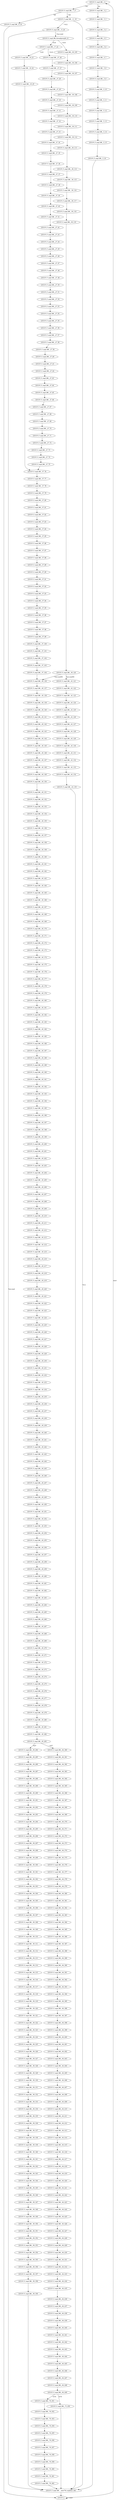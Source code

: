 digraph {
Node0x36025d0[label="LEGUP_F_expf_BB__0_1"];
Node0x3602430[label="LEGUP_0"];
Node0x3602430 -> Node0x36025d0[label="start"];
Node0x3602430 -> Node0x3602430[label="~start"];
Node0x3602720[label="LEGUP_F_expf_BB__5_2"];
Node0x36025d0 -> Node0x3602720[label="%4"];
Node0x3602870[label="LEGUP_F_expf_BB__7_17"];
Node0x36025d0 -> Node0x3602870[label="~%4"];
Node0x35c0f90[label="LEGUP_F_expf_BB__5_3"];
Node0x3602720 -> Node0x35c0f90;
Node0x35c1060[label="LEGUP_F_expf_BB__5_4"];
Node0x35c0f90 -> Node0x35c1060;
Node0x35c1130[label="LEGUP_F_expf_BB__5_5"];
Node0x35c1060 -> Node0x35c1130;
Node0x35c1200[label="LEGUP_F_expf_BB__5_6"];
Node0x35c1130 -> Node0x35c1200;
Node0x35c12d0[label="LEGUP_F_expf_BB__5_7"];
Node0x35c1200 -> Node0x35c12d0;
Node0x35c13d0[label="LEGUP_F_expf_BB__5_8"];
Node0x35c12d0 -> Node0x35c13d0;
Node0x35c14d0[label="LEGUP_F_expf_BB__5_9"];
Node0x35c13d0 -> Node0x35c14d0;
Node0x35c15d0[label="LEGUP_F_expf_BB__5_10"];
Node0x35c14d0 -> Node0x35c15d0;
Node0x35c16d0[label="LEGUP_F_expf_BB__5_11"];
Node0x35c15d0 -> Node0x35c16d0;
Node0x35c17d0[label="LEGUP_F_expf_BB__5_12"];
Node0x35c16d0 -> Node0x35c17d0;
Node0x35c18d0[label="LEGUP_F_expf_BB__5_13"];
Node0x35c17d0 -> Node0x35c18d0;
Node0x35c19d0[label="LEGUP_F_expf_BB__5_14"];
Node0x35c18d0 -> Node0x35c19d0;
Node0x35c1ad0[label="LEGUP_F_expf_BB__5_15"];
Node0x35c19d0 -> Node0x35c1ad0;
Node0x35c1bd0[label="LEGUP_F_expf_BB__5_16"];
Node0x35c1ad0 -> Node0x35c1bd0;
Node0x3604070[label="LEGUP_F_expf_BB___ieee754_expfexit_463"];
Node0x35c1bd0 -> Node0x3604070;
Node0x36029f0[label="LEGUP_F_expf_BB__9_18"];
Node0x3602870 -> Node0x36029f0[label="%8"];
Node0x3602b70[label="LEGUP_F_expf_BB__11_19"];
Node0x3602870 -> Node0x3602b70[label="~%8"];
Node0x36029f0 -> Node0x3602430;
Node0x3602b70 -> Node0x3604070[label="%12"];
Node0x3602cf0[label="LEGUP_F_expf_BB__13_20"];
Node0x3602b70 -> Node0x3602cf0[label="~%12"];
Node0x3602cf0 -> Node0x3604070[label="%or.cond"];
Node0x3602e70[label="LEGUP_F_expf_BB_threadpresplit_21"];
Node0x3602cf0 -> Node0x3602e70[label="~%or.cond"];
Node0x3602ff0[label="LEGUP_F_expf_BB__17_22"];
Node0x3602e70 -> Node0x3602ff0[label="%16"];
Node0x36035f0[label="LEGUP_F_expf_BB__39_105"];
Node0x3602e70 -> Node0x36035f0[label="~%16"];
Node0x3603170[label="LEGUP_F_expf_BB__19_23"];
Node0x3602ff0 -> Node0x3603170[label="%18"];
Node0x36032f0[label="LEGUP_F_expf_BB__27_26"];
Node0x3602ff0 -> Node0x36032f0[label="~%18"];
Node0x35c2170[label="LEGUP_F_expf_BB__19_24"];
Node0x3603170 -> Node0x35c2170;
Node0x35c2240[label="LEGUP_F_expf_BB__19_25"];
Node0x35c2170 -> Node0x35c2240;
Node0x3603470[label="LEGUP_F_expf_BB__37_76"];
Node0x35c2240 -> Node0x3603470;
Node0x35c2310[label="LEGUP_F_expf_BB__27_27"];
Node0x36032f0 -> Node0x35c2310;
Node0x35c23e0[label="LEGUP_F_expf_BB__27_28"];
Node0x35c2310 -> Node0x35c23e0;
Node0x35c24b0[label="LEGUP_F_expf_BB__27_29"];
Node0x35c23e0 -> Node0x35c24b0;
Node0x35c2580[label="LEGUP_F_expf_BB__27_30"];
Node0x35c24b0 -> Node0x35c2580;
Node0x35c2650[label="LEGUP_F_expf_BB__27_31"];
Node0x35c2580 -> Node0x35c2650;
Node0x35c2750[label="LEGUP_F_expf_BB__27_32"];
Node0x35c2650 -> Node0x35c2750;
Node0x35c2850[label="LEGUP_F_expf_BB__27_33"];
Node0x35c2750 -> Node0x35c2850;
Node0x35c2950[label="LEGUP_F_expf_BB__27_34"];
Node0x35c2850 -> Node0x35c2950;
Node0x35c2a50[label="LEGUP_F_expf_BB__27_35"];
Node0x35c2950 -> Node0x35c2a50;
Node0x35c2b50[label="LEGUP_F_expf_BB__27_36"];
Node0x35c2a50 -> Node0x35c2b50;
Node0x35c2c50[label="LEGUP_F_expf_BB__27_37"];
Node0x35c2b50 -> Node0x35c2c50;
Node0x35c2d50[label="LEGUP_F_expf_BB__27_38"];
Node0x35c2c50 -> Node0x35c2d50;
Node0x35c2e50[label="LEGUP_F_expf_BB__27_39"];
Node0x35c2d50 -> Node0x35c2e50;
Node0x35c2f50[label="LEGUP_F_expf_BB__27_40"];
Node0x35c2e50 -> Node0x35c2f50;
Node0x35c3050[label="LEGUP_F_expf_BB__27_41"];
Node0x35c2f50 -> Node0x35c3050;
Node0x35c3150[label="LEGUP_F_expf_BB__27_42"];
Node0x35c3050 -> Node0x35c3150;
Node0x35c3250[label="LEGUP_F_expf_BB__27_43"];
Node0x35c3150 -> Node0x35c3250;
Node0x35c3350[label="LEGUP_F_expf_BB__27_44"];
Node0x35c3250 -> Node0x35c3350;
Node0x35c3450[label="LEGUP_F_expf_BB__27_45"];
Node0x35c3350 -> Node0x35c3450;
Node0x35c3550[label="LEGUP_F_expf_BB__27_46"];
Node0x35c3450 -> Node0x35c3550;
Node0x35c3650[label="LEGUP_F_expf_BB__27_47"];
Node0x35c3550 -> Node0x35c3650;
Node0x35c3750[label="LEGUP_F_expf_BB__27_48"];
Node0x35c3650 -> Node0x35c3750;
Node0x35c3850[label="LEGUP_F_expf_BB__27_49"];
Node0x35c3750 -> Node0x35c3850;
Node0x35e9410[label="LEGUP_F_expf_BB__27_50"];
Node0x35c3850 -> Node0x35e9410;
Node0x35e9510[label="LEGUP_F_expf_BB__27_51"];
Node0x35e9410 -> Node0x35e9510;
Node0x35e9610[label="LEGUP_F_expf_BB__27_52"];
Node0x35e9510 -> Node0x35e9610;
Node0x35e9710[label="LEGUP_F_expf_BB__27_53"];
Node0x35e9610 -> Node0x35e9710;
Node0x35e9810[label="LEGUP_F_expf_BB__27_54"];
Node0x35e9710 -> Node0x35e9810;
Node0x35e9910[label="LEGUP_F_expf_BB__27_55"];
Node0x35e9810 -> Node0x35e9910;
Node0x35e9a10[label="LEGUP_F_expf_BB__27_56"];
Node0x35e9910 -> Node0x35e9a10;
Node0x35e9b10[label="LEGUP_F_expf_BB__27_57"];
Node0x35e9a10 -> Node0x35e9b10;
Node0x35e9c10[label="LEGUP_F_expf_BB__27_58"];
Node0x35e9b10 -> Node0x35e9c10;
Node0x35e9d10[label="LEGUP_F_expf_BB__27_59"];
Node0x35e9c10 -> Node0x35e9d10;
Node0x35e9e50[label="LEGUP_F_expf_BB__27_60"];
Node0x35e9d10 -> Node0x35e9e50;
Node0x35e9f90[label="LEGUP_F_expf_BB__27_61"];
Node0x35e9e50 -> Node0x35e9f90;
Node0x35ea0d0[label="LEGUP_F_expf_BB__27_62"];
Node0x35e9f90 -> Node0x35ea0d0;
Node0x35ea210[label="LEGUP_F_expf_BB__27_63"];
Node0x35ea0d0 -> Node0x35ea210;
Node0x35ea350[label="LEGUP_F_expf_BB__27_64"];
Node0x35ea210 -> Node0x35ea350;
Node0x35ea490[label="LEGUP_F_expf_BB__27_65"];
Node0x35ea350 -> Node0x35ea490;
Node0x35ea5d0[label="LEGUP_F_expf_BB__27_66"];
Node0x35ea490 -> Node0x35ea5d0;
Node0x35ea710[label="LEGUP_F_expf_BB__27_67"];
Node0x35ea5d0 -> Node0x35ea710;
Node0x35ea850[label="LEGUP_F_expf_BB__27_68"];
Node0x35ea710 -> Node0x35ea850;
Node0x35ea990[label="LEGUP_F_expf_BB__27_69"];
Node0x35ea850 -> Node0x35ea990;
Node0x35eaad0[label="LEGUP_F_expf_BB__27_70"];
Node0x35ea990 -> Node0x35eaad0;
Node0x35eac10[label="LEGUP_F_expf_BB__27_71"];
Node0x35eaad0 -> Node0x35eac10;
Node0x35ead50[label="LEGUP_F_expf_BB__27_72"];
Node0x35eac10 -> Node0x35ead50;
Node0x35eae90[label="LEGUP_F_expf_BB__27_73"];
Node0x35ead50 -> Node0x35eae90;
Node0x35eafd0[label="LEGUP_F_expf_BB__27_74"];
Node0x35eae90 -> Node0x35eafd0;
Node0x35eb110[label="LEGUP_F_expf_BB__27_75"];
Node0x35eafd0 -> Node0x35eb110;
Node0x35eb110 -> Node0x3603470;
Node0x35eb8d0[label="LEGUP_F_expf_BB__37_77"];
Node0x3603470 -> Node0x35eb8d0;
Node0x35eb9a0[label="LEGUP_F_expf_BB__37_78"];
Node0x35eb8d0 -> Node0x35eb9a0;
Node0x35eba70[label="LEGUP_F_expf_BB__37_79"];
Node0x35eb9a0 -> Node0x35eba70;
Node0x35ebb40[label="LEGUP_F_expf_BB__37_80"];
Node0x35eba70 -> Node0x35ebb40;
Node0x35ebc10[label="LEGUP_F_expf_BB__37_81"];
Node0x35ebb40 -> Node0x35ebc10;
Node0x35ebd10[label="LEGUP_F_expf_BB__37_82"];
Node0x35ebc10 -> Node0x35ebd10;
Node0x35ebe10[label="LEGUP_F_expf_BB__37_83"];
Node0x35ebd10 -> Node0x35ebe10;
Node0x35ebf10[label="LEGUP_F_expf_BB__37_84"];
Node0x35ebe10 -> Node0x35ebf10;
Node0x35ec010[label="LEGUP_F_expf_BB__37_85"];
Node0x35ebf10 -> Node0x35ec010;
Node0x35ec110[label="LEGUP_F_expf_BB__37_86"];
Node0x35ec010 -> Node0x35ec110;
Node0x35ec210[label="LEGUP_F_expf_BB__37_87"];
Node0x35ec110 -> Node0x35ec210;
Node0x35ec310[label="LEGUP_F_expf_BB__37_88"];
Node0x35ec210 -> Node0x35ec310;
Node0x35ec410[label="LEGUP_F_expf_BB__37_89"];
Node0x35ec310 -> Node0x35ec410;
Node0x35ec510[label="LEGUP_F_expf_BB__37_90"];
Node0x35ec410 -> Node0x35ec510;
Node0x35ec610[label="LEGUP_F_expf_BB__37_91"];
Node0x35ec510 -> Node0x35ec610;
Node0x35ec710[label="LEGUP_F_expf_BB__37_92"];
Node0x35ec610 -> Node0x35ec710;
Node0x35ec810[label="LEGUP_F_expf_BB__37_93"];
Node0x35ec710 -> Node0x35ec810;
Node0x35ec910[label="LEGUP_F_expf_BB__37_94"];
Node0x35ec810 -> Node0x35ec910;
Node0x35eca10[label="LEGUP_F_expf_BB__37_95"];
Node0x35ec910 -> Node0x35eca10;
Node0x35ecb10[label="LEGUP_F_expf_BB__37_96"];
Node0x35eca10 -> Node0x35ecb10;
Node0x35ecc10[label="LEGUP_F_expf_BB__37_97"];
Node0x35ecb10 -> Node0x35ecc10;
Node0x35ecd10[label="LEGUP_F_expf_BB__37_98"];
Node0x35ecc10 -> Node0x35ecd10;
Node0x35ece10[label="LEGUP_F_expf_BB__37_99"];
Node0x35ecd10 -> Node0x35ece10;
Node0x35ecf10[label="LEGUP_F_expf_BB__37_100"];
Node0x35ece10 -> Node0x35ecf10;
Node0x35ed010[label="LEGUP_F_expf_BB__37_101"];
Node0x35ecf10 -> Node0x35ed010;
Node0x35ed110[label="LEGUP_F_expf_BB__37_102"];
Node0x35ed010 -> Node0x35ed110;
Node0x35ed210[label="LEGUP_F_expf_BB__37_103"];
Node0x35ed110 -> Node0x35ed210;
Node0x35ed310[label="LEGUP_F_expf_BB__37_104"];
Node0x35ed210 -> Node0x35ed310;
Node0x36038f0[label="LEGUP_F_expf_BB__45_136"];
Node0x35ed310 -> Node0x36038f0;
Node0x35ed560[label="LEGUP_F_expf_BB__39_106"];
Node0x36035f0 -> Node0x35ed560;
Node0x35ed630[label="LEGUP_F_expf_BB__39_107"];
Node0x35ed560 -> Node0x35ed630;
Node0x35ed700[label="LEGUP_F_expf_BB__39_108"];
Node0x35ed630 -> Node0x35ed700;
Node0x35ed7d0[label="LEGUP_F_expf_BB__39_109"];
Node0x35ed700 -> Node0x35ed7d0;
Node0x35ed8d0[label="LEGUP_F_expf_BB__39_110"];
Node0x35ed7d0 -> Node0x35ed8d0;
Node0x35ed9d0[label="LEGUP_F_expf_BB__39_111"];
Node0x35ed8d0 -> Node0x35ed9d0;
Node0x35edad0[label="LEGUP_F_expf_BB__39_112"];
Node0x35ed9d0 -> Node0x35edad0;
Node0x35edbd0[label="LEGUP_F_expf_BB__39_113"];
Node0x35edad0 -> Node0x35edbd0;
Node0x35edcd0[label="LEGUP_F_expf_BB__39_114"];
Node0x35edbd0 -> Node0x35edcd0;
Node0x35eddd0[label="LEGUP_F_expf_BB__39_115"];
Node0x35edcd0 -> Node0x35eddd0;
Node0x35eded0[label="LEGUP_F_expf_BB__39_116"];
Node0x35eddd0 -> Node0x35eded0;
Node0x35edfd0[label="LEGUP_F_expf_BB__39_117"];
Node0x35eded0 -> Node0x35edfd0;
Node0x35ee0d0[label="LEGUP_F_expf_BB__39_118"];
Node0x35edfd0 -> Node0x35ee0d0;
Node0x35fa530[label="LEGUP_F_expf_BB__39_119"];
Node0x35ee0d0 -> Node0x35fa530;
Node0x35fa630[label="LEGUP_F_expf_BB__39_120"];
Node0x35fa530 -> Node0x35fa630;
Node0x3603770[label="LEGUP_F_expf_BB__43_121"];
Node0x35fa630 -> Node0x3603770[label="%or.cond50"];
Node0x35fa630 -> Node0x36038f0[label="~%or.cond50"];
Node0x35fa740[label="LEGUP_F_expf_BB__43_122"];
Node0x3603770 -> Node0x35fa740;
Node0x35c1dc0[label="LEGUP_F_expf_BB__43_123"];
Node0x35fa740 -> Node0x35c1dc0;
Node0x3604b90[label="LEGUP_F_expf_BB__43_124"];
Node0x35c1dc0 -> Node0x3604b90;
Node0x3604c90[label="LEGUP_F_expf_BB__43_125"];
Node0x3604b90 -> Node0x3604c90;
Node0x35eb490[label="LEGUP_F_expf_BB__43_126"];
Node0x3604c90 -> Node0x35eb490;
Node0x35eb590[label="LEGUP_F_expf_BB__43_127"];
Node0x35eb490 -> Node0x35eb590;
Node0x35eb690[label="LEGUP_F_expf_BB__43_128"];
Node0x35eb590 -> Node0x35eb690;
Node0x35eb790[label="LEGUP_F_expf_BB__43_129"];
Node0x35eb690 -> Node0x35eb790;
Node0x3604200[label="LEGUP_F_expf_BB__43_130"];
Node0x35eb790 -> Node0x3604200;
Node0x3604300[label="LEGUP_F_expf_BB__43_131"];
Node0x3604200 -> Node0x3604300;
Node0x3604400[label="LEGUP_F_expf_BB__43_132"];
Node0x3604300 -> Node0x3604400;
Node0x3604500[label="LEGUP_F_expf_BB__43_133"];
Node0x3604400 -> Node0x3604500;
Node0x3604600[label="LEGUP_F_expf_BB__43_134"];
Node0x3604500 -> Node0x3604600;
Node0x3604700[label="LEGUP_F_expf_BB__43_135"];
Node0x3604600 -> Node0x3604700;
Node0x3604700 -> Node0x3604070;
Node0x3604900[label="LEGUP_F_expf_BB__45_137"];
Node0x36038f0 -> Node0x3604900;
Node0x35fb850[label="LEGUP_F_expf_BB__45_138"];
Node0x3604900 -> Node0x35fb850;
Node0x35fb920[label="LEGUP_F_expf_BB__45_139"];
Node0x35fb850 -> Node0x35fb920;
Node0x35fb9f0[label="LEGUP_F_expf_BB__45_140"];
Node0x35fb920 -> Node0x35fb9f0;
Node0x35fbac0[label="LEGUP_F_expf_BB__45_141"];
Node0x35fb9f0 -> Node0x35fbac0;
Node0x35fbbc0[label="LEGUP_F_expf_BB__45_142"];
Node0x35fbac0 -> Node0x35fbbc0;
Node0x35fbcc0[label="LEGUP_F_expf_BB__45_143"];
Node0x35fbbc0 -> Node0x35fbcc0;
Node0x35fbdc0[label="LEGUP_F_expf_BB__45_144"];
Node0x35fbcc0 -> Node0x35fbdc0;
Node0x35fbec0[label="LEGUP_F_expf_BB__45_145"];
Node0x35fbdc0 -> Node0x35fbec0;
Node0x35fbfc0[label="LEGUP_F_expf_BB__45_146"];
Node0x35fbec0 -> Node0x35fbfc0;
Node0x35fc0c0[label="LEGUP_F_expf_BB__45_147"];
Node0x35fbfc0 -> Node0x35fc0c0;
Node0x35fc1c0[label="LEGUP_F_expf_BB__45_148"];
Node0x35fc0c0 -> Node0x35fc1c0;
Node0x35fc2c0[label="LEGUP_F_expf_BB__45_149"];
Node0x35fc1c0 -> Node0x35fc2c0;
Node0x35fc3c0[label="LEGUP_F_expf_BB__45_150"];
Node0x35fc2c0 -> Node0x35fc3c0;
Node0x35fc4c0[label="LEGUP_F_expf_BB__45_151"];
Node0x35fc3c0 -> Node0x35fc4c0;
Node0x35fc5c0[label="LEGUP_F_expf_BB__45_152"];
Node0x35fc4c0 -> Node0x35fc5c0;
Node0x35fc6c0[label="LEGUP_F_expf_BB__45_153"];
Node0x35fc5c0 -> Node0x35fc6c0;
Node0x35fc7c0[label="LEGUP_F_expf_BB__45_154"];
Node0x35fc6c0 -> Node0x35fc7c0;
Node0x35fc8c0[label="LEGUP_F_expf_BB__45_155"];
Node0x35fc7c0 -> Node0x35fc8c0;
Node0x35fc9c0[label="LEGUP_F_expf_BB__45_156"];
Node0x35fc8c0 -> Node0x35fc9c0;
Node0x35fcac0[label="LEGUP_F_expf_BB__45_157"];
Node0x35fc9c0 -> Node0x35fcac0;
Node0x35fcbc0[label="LEGUP_F_expf_BB__45_158"];
Node0x35fcac0 -> Node0x35fcbc0;
Node0x35fccc0[label="LEGUP_F_expf_BB__45_159"];
Node0x35fcbc0 -> Node0x35fccc0;
Node0x35fcdc0[label="LEGUP_F_expf_BB__45_160"];
Node0x35fccc0 -> Node0x35fcdc0;
Node0x35fcec0[label="LEGUP_F_expf_BB__45_161"];
Node0x35fcdc0 -> Node0x35fcec0;
Node0x35fcfc0[label="LEGUP_F_expf_BB__45_162"];
Node0x35fcec0 -> Node0x35fcfc0;
Node0x35fd0c0[label="LEGUP_F_expf_BB__45_163"];
Node0x35fcfc0 -> Node0x35fd0c0;
Node0x35fd1c0[label="LEGUP_F_expf_BB__45_164"];
Node0x35fd0c0 -> Node0x35fd1c0;
Node0x35fd2c0[label="LEGUP_F_expf_BB__45_165"];
Node0x35fd1c0 -> Node0x35fd2c0;
Node0x35fd3c0[label="LEGUP_F_expf_BB__45_166"];
Node0x35fd2c0 -> Node0x35fd3c0;
Node0x35fd4c0[label="LEGUP_F_expf_BB__45_167"];
Node0x35fd3c0 -> Node0x35fd4c0;
Node0x35fd5c0[label="LEGUP_F_expf_BB__45_168"];
Node0x35fd4c0 -> Node0x35fd5c0;
Node0x35fd6c0[label="LEGUP_F_expf_BB__45_169"];
Node0x35fd5c0 -> Node0x35fd6c0;
Node0x35fd7c0[label="LEGUP_F_expf_BB__45_170"];
Node0x35fd6c0 -> Node0x35fd7c0;
Node0x35fd8c0[label="LEGUP_F_expf_BB__45_171"];
Node0x35fd7c0 -> Node0x35fd8c0;
Node0x35fda00[label="LEGUP_F_expf_BB__45_172"];
Node0x35fd8c0 -> Node0x35fda00;
Node0x35fdb40[label="LEGUP_F_expf_BB__45_173"];
Node0x35fda00 -> Node0x35fdb40;
Node0x35fdc80[label="LEGUP_F_expf_BB__45_174"];
Node0x35fdb40 -> Node0x35fdc80;
Node0x35fddc0[label="LEGUP_F_expf_BB__45_175"];
Node0x35fdc80 -> Node0x35fddc0;
Node0x35fdf00[label="LEGUP_F_expf_BB__45_176"];
Node0x35fddc0 -> Node0x35fdf00;
Node0x35fe040[label="LEGUP_F_expf_BB__45_177"];
Node0x35fdf00 -> Node0x35fe040;
Node0x35fe180[label="LEGUP_F_expf_BB__45_178"];
Node0x35fe040 -> Node0x35fe180;
Node0x35fe2c0[label="LEGUP_F_expf_BB__45_179"];
Node0x35fe180 -> Node0x35fe2c0;
Node0x35fe400[label="LEGUP_F_expf_BB__45_180"];
Node0x35fe2c0 -> Node0x35fe400;
Node0x35fe540[label="LEGUP_F_expf_BB__45_181"];
Node0x35fe400 -> Node0x35fe540;
Node0x35fe680[label="LEGUP_F_expf_BB__45_182"];
Node0x35fe540 -> Node0x35fe680;
Node0x35fe7c0[label="LEGUP_F_expf_BB__45_183"];
Node0x35fe680 -> Node0x35fe7c0;
Node0x35fe900[label="LEGUP_F_expf_BB__45_184"];
Node0x35fe7c0 -> Node0x35fe900;
Node0x35fea40[label="LEGUP_F_expf_BB__45_185"];
Node0x35fe900 -> Node0x35fea40;
Node0x35feb80[label="LEGUP_F_expf_BB__45_186"];
Node0x35fea40 -> Node0x35feb80;
Node0x35fecc0[label="LEGUP_F_expf_BB__45_187"];
Node0x35feb80 -> Node0x35fecc0;
Node0x35fee00[label="LEGUP_F_expf_BB__45_188"];
Node0x35fecc0 -> Node0x35fee00;
Node0x35fef40[label="LEGUP_F_expf_BB__45_189"];
Node0x35fee00 -> Node0x35fef40;
Node0x35ff080[label="LEGUP_F_expf_BB__45_190"];
Node0x35fef40 -> Node0x35ff080;
Node0x35ff1c0[label="LEGUP_F_expf_BB__45_191"];
Node0x35ff080 -> Node0x35ff1c0;
Node0x35ff300[label="LEGUP_F_expf_BB__45_192"];
Node0x35ff1c0 -> Node0x35ff300;
Node0x35ff440[label="LEGUP_F_expf_BB__45_193"];
Node0x35ff300 -> Node0x35ff440;
Node0x35ff580[label="LEGUP_F_expf_BB__45_194"];
Node0x35ff440 -> Node0x35ff580;
Node0x35ff6c0[label="LEGUP_F_expf_BB__45_195"];
Node0x35ff580 -> Node0x35ff6c0;
Node0x35ff800[label="LEGUP_F_expf_BB__45_196"];
Node0x35ff6c0 -> Node0x35ff800;
Node0x35ff940[label="LEGUP_F_expf_BB__45_197"];
Node0x35ff800 -> Node0x35ff940;
Node0x35ffa80[label="LEGUP_F_expf_BB__45_198"];
Node0x35ff940 -> Node0x35ffa80;
Node0x35ffbc0[label="LEGUP_F_expf_BB__45_199"];
Node0x35ffa80 -> Node0x35ffbc0;
Node0x35ffd00[label="LEGUP_F_expf_BB__45_200"];
Node0x35ffbc0 -> Node0x35ffd00;
Node0x35ffe40[label="LEGUP_F_expf_BB__45_201"];
Node0x35ffd00 -> Node0x35ffe40;
Node0x35fff80[label="LEGUP_F_expf_BB__45_202"];
Node0x35ffe40 -> Node0x35fff80;
Node0x36000c0[label="LEGUP_F_expf_BB__45_203"];
Node0x35fff80 -> Node0x36000c0;
Node0x3600200[label="LEGUP_F_expf_BB__45_204"];
Node0x36000c0 -> Node0x3600200;
Node0x3600340[label="LEGUP_F_expf_BB__45_205"];
Node0x3600200 -> Node0x3600340;
Node0x3600480[label="LEGUP_F_expf_BB__45_206"];
Node0x3600340 -> Node0x3600480;
Node0x36005c0[label="LEGUP_F_expf_BB__45_207"];
Node0x3600480 -> Node0x36005c0;
Node0x3600700[label="LEGUP_F_expf_BB__45_208"];
Node0x36005c0 -> Node0x3600700;
Node0x3600840[label="LEGUP_F_expf_BB__45_209"];
Node0x3600700 -> Node0x3600840;
Node0x3600980[label="LEGUP_F_expf_BB__45_210"];
Node0x3600840 -> Node0x3600980;
Node0x3600ac0[label="LEGUP_F_expf_BB__45_211"];
Node0x3600980 -> Node0x3600ac0;
Node0x3600c00[label="LEGUP_F_expf_BB__45_212"];
Node0x3600ac0 -> Node0x3600c00;
Node0x3600d40[label="LEGUP_F_expf_BB__45_213"];
Node0x3600c00 -> Node0x3600d40;
Node0x3600e80[label="LEGUP_F_expf_BB__45_214"];
Node0x3600d40 -> Node0x3600e80;
Node0x3600fc0[label="LEGUP_F_expf_BB__45_215"];
Node0x3600e80 -> Node0x3600fc0;
Node0x3601100[label="LEGUP_F_expf_BB__45_216"];
Node0x3600fc0 -> Node0x3601100;
Node0x3601240[label="LEGUP_F_expf_BB__45_217"];
Node0x3601100 -> Node0x3601240;
Node0x3601380[label="LEGUP_F_expf_BB__45_218"];
Node0x3601240 -> Node0x3601380;
Node0x36014c0[label="LEGUP_F_expf_BB__45_219"];
Node0x3601380 -> Node0x36014c0;
Node0x3601600[label="LEGUP_F_expf_BB__45_220"];
Node0x36014c0 -> Node0x3601600;
Node0x3601740[label="LEGUP_F_expf_BB__45_221"];
Node0x3601600 -> Node0x3601740;
Node0x3601880[label="LEGUP_F_expf_BB__45_222"];
Node0x3601740 -> Node0x3601880;
Node0x36019c0[label="LEGUP_F_expf_BB__45_223"];
Node0x3601880 -> Node0x36019c0;
Node0x3601b00[label="LEGUP_F_expf_BB__45_224"];
Node0x36019c0 -> Node0x3601b00;
Node0x3601c40[label="LEGUP_F_expf_BB__45_225"];
Node0x3601b00 -> Node0x3601c40;
Node0x3601d80[label="LEGUP_F_expf_BB__45_226"];
Node0x3601c40 -> Node0x3601d80;
Node0x3601ec0[label="LEGUP_F_expf_BB__45_227"];
Node0x3601d80 -> Node0x3601ec0;
Node0x3602000[label="LEGUP_F_expf_BB__45_228"];
Node0x3601ec0 -> Node0x3602000;
Node0x3602140[label="LEGUP_F_expf_BB__45_229"];
Node0x3602000 -> Node0x3602140;
Node0x3602280[label="LEGUP_F_expf_BB__45_230"];
Node0x3602140 -> Node0x3602280;
Node0x35ee9c0[label="LEGUP_F_expf_BB__45_231"];
Node0x3602280 -> Node0x35ee9c0;
Node0x35eeb00[label="LEGUP_F_expf_BB__45_232"];
Node0x35ee9c0 -> Node0x35eeb00;
Node0x35eec40[label="LEGUP_F_expf_BB__45_233"];
Node0x35eeb00 -> Node0x35eec40;
Node0x35eed80[label="LEGUP_F_expf_BB__45_234"];
Node0x35eec40 -> Node0x35eed80;
Node0x35eeec0[label="LEGUP_F_expf_BB__45_235"];
Node0x35eed80 -> Node0x35eeec0;
Node0x35ef000[label="LEGUP_F_expf_BB__45_236"];
Node0x35eeec0 -> Node0x35ef000;
Node0x35ef140[label="LEGUP_F_expf_BB__45_237"];
Node0x35ef000 -> Node0x35ef140;
Node0x35ef280[label="LEGUP_F_expf_BB__45_238"];
Node0x35ef140 -> Node0x35ef280;
Node0x35ef3c0[label="LEGUP_F_expf_BB__45_239"];
Node0x35ef280 -> Node0x35ef3c0;
Node0x35ef500[label="LEGUP_F_expf_BB__45_240"];
Node0x35ef3c0 -> Node0x35ef500;
Node0x35ef640[label="LEGUP_F_expf_BB__45_241"];
Node0x35ef500 -> Node0x35ef640;
Node0x35ef780[label="LEGUP_F_expf_BB__45_242"];
Node0x35ef640 -> Node0x35ef780;
Node0x35ef8c0[label="LEGUP_F_expf_BB__45_243"];
Node0x35ef780 -> Node0x35ef8c0;
Node0x35efa00[label="LEGUP_F_expf_BB__45_244"];
Node0x35ef8c0 -> Node0x35efa00;
Node0x35efb40[label="LEGUP_F_expf_BB__45_245"];
Node0x35efa00 -> Node0x35efb40;
Node0x35efc80[label="LEGUP_F_expf_BB__45_246"];
Node0x35efb40 -> Node0x35efc80;
Node0x35efdc0[label="LEGUP_F_expf_BB__45_247"];
Node0x35efc80 -> Node0x35efdc0;
Node0x35eff00[label="LEGUP_F_expf_BB__45_248"];
Node0x35efdc0 -> Node0x35eff00;
Node0x35f0040[label="LEGUP_F_expf_BB__45_249"];
Node0x35eff00 -> Node0x35f0040;
Node0x35f0180[label="LEGUP_F_expf_BB__45_250"];
Node0x35f0040 -> Node0x35f0180;
Node0x35f02c0[label="LEGUP_F_expf_BB__45_251"];
Node0x35f0180 -> Node0x35f02c0;
Node0x35f0400[label="LEGUP_F_expf_BB__45_252"];
Node0x35f02c0 -> Node0x35f0400;
Node0x35f0540[label="LEGUP_F_expf_BB__45_253"];
Node0x35f0400 -> Node0x35f0540;
Node0x35f0680[label="LEGUP_F_expf_BB__45_254"];
Node0x35f0540 -> Node0x35f0680;
Node0x35f07c0[label="LEGUP_F_expf_BB__45_255"];
Node0x35f0680 -> Node0x35f07c0;
Node0x35f0900[label="LEGUP_F_expf_BB__45_256"];
Node0x35f07c0 -> Node0x35f0900;
Node0x35f0a40[label="LEGUP_F_expf_BB__45_257"];
Node0x35f0900 -> Node0x35f0a40;
Node0x35f0b80[label="LEGUP_F_expf_BB__45_258"];
Node0x35f0a40 -> Node0x35f0b80;
Node0x35f0cc0[label="LEGUP_F_expf_BB__45_259"];
Node0x35f0b80 -> Node0x35f0cc0;
Node0x35f0e00[label="LEGUP_F_expf_BB__45_260"];
Node0x35f0cc0 -> Node0x35f0e00;
Node0x35f0f40[label="LEGUP_F_expf_BB__45_261"];
Node0x35f0e00 -> Node0x35f0f40;
Node0x35f1080[label="LEGUP_F_expf_BB__45_262"];
Node0x35f0f40 -> Node0x35f1080;
Node0x35f11c0[label="LEGUP_F_expf_BB__45_263"];
Node0x35f1080 -> Node0x35f11c0;
Node0x35f1300[label="LEGUP_F_expf_BB__45_264"];
Node0x35f11c0 -> Node0x35f1300;
Node0x35f1440[label="LEGUP_F_expf_BB__45_265"];
Node0x35f1300 -> Node0x35f1440;
Node0x35f1580[label="LEGUP_F_expf_BB__45_266"];
Node0x35f1440 -> Node0x35f1580;
Node0x35f16c0[label="LEGUP_F_expf_BB__45_267"];
Node0x35f1580 -> Node0x35f16c0;
Node0x35f1800[label="LEGUP_F_expf_BB__45_268"];
Node0x35f16c0 -> Node0x35f1800;
Node0x35f1940[label="LEGUP_F_expf_BB__45_269"];
Node0x35f1800 -> Node0x35f1940;
Node0x35f1a80[label="LEGUP_F_expf_BB__45_270"];
Node0x35f1940 -> Node0x35f1a80;
Node0x35f1bc0[label="LEGUP_F_expf_BB__45_271"];
Node0x35f1a80 -> Node0x35f1bc0;
Node0x35f1d00[label="LEGUP_F_expf_BB__45_272"];
Node0x35f1bc0 -> Node0x35f1d00;
Node0x35f1e40[label="LEGUP_F_expf_BB__45_273"];
Node0x35f1d00 -> Node0x35f1e40;
Node0x35f1f80[label="LEGUP_F_expf_BB__45_274"];
Node0x35f1e40 -> Node0x35f1f80;
Node0x35f20c0[label="LEGUP_F_expf_BB__45_275"];
Node0x35f1f80 -> Node0x35f20c0;
Node0x35f2200[label="LEGUP_F_expf_BB__45_276"];
Node0x35f20c0 -> Node0x35f2200;
Node0x35f2340[label="LEGUP_F_expf_BB__45_277"];
Node0x35f2200 -> Node0x35f2340;
Node0x35f2480[label="LEGUP_F_expf_BB__45_278"];
Node0x35f2340 -> Node0x35f2480;
Node0x35f25c0[label="LEGUP_F_expf_BB__45_279"];
Node0x35f2480 -> Node0x35f25c0;
Node0x35f2700[label="LEGUP_F_expf_BB__45_280"];
Node0x35f25c0 -> Node0x35f2700;
Node0x35f2840[label="LEGUP_F_expf_BB__45_281"];
Node0x35f2700 -> Node0x35f2840;
Node0x35f2980[label="LEGUP_F_expf_BB__45_282"];
Node0x35f2840 -> Node0x35f2980;
Node0x35f2ac0[label="LEGUP_F_expf_BB__45_283"];
Node0x35f2980 -> Node0x35f2ac0;
Node0x3603a70[label="LEGUP_F_expf_BB__59_284"];
Node0x35f2ac0 -> Node0x3603a70[label="%57"];
Node0x3603bf0[label="LEGUP_F_expf_BB__64_360"];
Node0x35f2ac0 -> Node0x3603bf0[label="~%57"];
Node0x35f33f0[label="LEGUP_F_expf_BB__59_285"];
Node0x3603a70 -> Node0x35f33f0;
Node0x35f34c0[label="LEGUP_F_expf_BB__59_286"];
Node0x35f33f0 -> Node0x35f34c0;
Node0x35f3590[label="LEGUP_F_expf_BB__59_287"];
Node0x35f34c0 -> Node0x35f3590;
Node0x35f3660[label="LEGUP_F_expf_BB__59_288"];
Node0x35f3590 -> Node0x35f3660;
Node0x35f3730[label="LEGUP_F_expf_BB__59_289"];
Node0x35f3660 -> Node0x35f3730;
Node0x35f3800[label="LEGUP_F_expf_BB__59_290"];
Node0x35f3730 -> Node0x35f3800;
Node0x35f3900[label="LEGUP_F_expf_BB__59_291"];
Node0x35f3800 -> Node0x35f3900;
Node0x35f3a00[label="LEGUP_F_expf_BB__59_292"];
Node0x35f3900 -> Node0x35f3a00;
Node0x35f3b00[label="LEGUP_F_expf_BB__59_293"];
Node0x35f3a00 -> Node0x35f3b00;
Node0x35f3c00[label="LEGUP_F_expf_BB__59_294"];
Node0x35f3b00 -> Node0x35f3c00;
Node0x35f3d00[label="LEGUP_F_expf_BB__59_295"];
Node0x35f3c00 -> Node0x35f3d00;
Node0x35f3e00[label="LEGUP_F_expf_BB__59_296"];
Node0x35f3d00 -> Node0x35f3e00;
Node0x35f3f00[label="LEGUP_F_expf_BB__59_297"];
Node0x35f3e00 -> Node0x35f3f00;
Node0x35f4000[label="LEGUP_F_expf_BB__59_298"];
Node0x35f3f00 -> Node0x35f4000;
Node0x35f4100[label="LEGUP_F_expf_BB__59_299"];
Node0x35f4000 -> Node0x35f4100;
Node0x35f4200[label="LEGUP_F_expf_BB__59_300"];
Node0x35f4100 -> Node0x35f4200;
Node0x35f4300[label="LEGUP_F_expf_BB__59_301"];
Node0x35f4200 -> Node0x35f4300;
Node0x35f4400[label="LEGUP_F_expf_BB__59_302"];
Node0x35f4300 -> Node0x35f4400;
Node0x35f4500[label="LEGUP_F_expf_BB__59_303"];
Node0x35f4400 -> Node0x35f4500;
Node0x35f4600[label="LEGUP_F_expf_BB__59_304"];
Node0x35f4500 -> Node0x35f4600;
Node0x35f4700[label="LEGUP_F_expf_BB__59_305"];
Node0x35f4600 -> Node0x35f4700;
Node0x35f4800[label="LEGUP_F_expf_BB__59_306"];
Node0x35f4700 -> Node0x35f4800;
Node0x35f4900[label="LEGUP_F_expf_BB__59_307"];
Node0x35f4800 -> Node0x35f4900;
Node0x35f4a00[label="LEGUP_F_expf_BB__59_308"];
Node0x35f4900 -> Node0x35f4a00;
Node0x35f4b00[label="LEGUP_F_expf_BB__59_309"];
Node0x35f4a00 -> Node0x35f4b00;
Node0x35f4c00[label="LEGUP_F_expf_BB__59_310"];
Node0x35f4b00 -> Node0x35f4c00;
Node0x35f4d00[label="LEGUP_F_expf_BB__59_311"];
Node0x35f4c00 -> Node0x35f4d00;
Node0x35f4e00[label="LEGUP_F_expf_BB__59_312"];
Node0x35f4d00 -> Node0x35f4e00;
Node0x35f4f00[label="LEGUP_F_expf_BB__59_313"];
Node0x35f4e00 -> Node0x35f4f00;
Node0x35f5000[label="LEGUP_F_expf_BB__59_314"];
Node0x35f4f00 -> Node0x35f5000;
Node0x35f5100[label="LEGUP_F_expf_BB__59_315"];
Node0x35f5000 -> Node0x35f5100;
Node0x35f5200[label="LEGUP_F_expf_BB__59_316"];
Node0x35f5100 -> Node0x35f5200;
Node0x35f5300[label="LEGUP_F_expf_BB__59_317"];
Node0x35f5200 -> Node0x35f5300;
Node0x35f5400[label="LEGUP_F_expf_BB__59_318"];
Node0x35f5300 -> Node0x35f5400;
Node0x35f5500[label="LEGUP_F_expf_BB__59_319"];
Node0x35f5400 -> Node0x35f5500;
Node0x35f5600[label="LEGUP_F_expf_BB__59_320"];
Node0x35f5500 -> Node0x35f5600;
Node0x35f5700[label="LEGUP_F_expf_BB__59_321"];
Node0x35f5600 -> Node0x35f5700;
Node0x35f5800[label="LEGUP_F_expf_BB__59_322"];
Node0x35f5700 -> Node0x35f5800;
Node0x35f5900[label="LEGUP_F_expf_BB__59_323"];
Node0x35f5800 -> Node0x35f5900;
Node0x35f5a00[label="LEGUP_F_expf_BB__59_324"];
Node0x35f5900 -> Node0x35f5a00;
Node0x35f5b00[label="LEGUP_F_expf_BB__59_325"];
Node0x35f5a00 -> Node0x35f5b00;
Node0x35f5c00[label="LEGUP_F_expf_BB__59_326"];
Node0x35f5b00 -> Node0x35f5c00;
Node0x35f5d00[label="LEGUP_F_expf_BB__59_327"];
Node0x35f5c00 -> Node0x35f5d00;
Node0x35f5e00[label="LEGUP_F_expf_BB__59_328"];
Node0x35f5d00 -> Node0x35f5e00;
Node0x35f5f00[label="LEGUP_F_expf_BB__59_329"];
Node0x35f5e00 -> Node0x35f5f00;
Node0x35f6000[label="LEGUP_F_expf_BB__59_330"];
Node0x35f5f00 -> Node0x35f6000;
Node0x35f6100[label="LEGUP_F_expf_BB__59_331"];
Node0x35f6000 -> Node0x35f6100;
Node0x35f6200[label="LEGUP_F_expf_BB__59_332"];
Node0x35f6100 -> Node0x35f6200;
Node0x35f6300[label="LEGUP_F_expf_BB__59_333"];
Node0x35f6200 -> Node0x35f6300;
Node0x35f6400[label="LEGUP_F_expf_BB__59_334"];
Node0x35f6300 -> Node0x35f6400;
Node0x35f6500[label="LEGUP_F_expf_BB__59_335"];
Node0x35f6400 -> Node0x35f6500;
Node0x35f6600[label="LEGUP_F_expf_BB__59_336"];
Node0x35f6500 -> Node0x35f6600;
Node0x35f6700[label="LEGUP_F_expf_BB__59_337"];
Node0x35f6600 -> Node0x35f6700;
Node0x35f6800[label="LEGUP_F_expf_BB__59_338"];
Node0x35f6700 -> Node0x35f6800;
Node0x35f6900[label="LEGUP_F_expf_BB__59_339"];
Node0x35f6800 -> Node0x35f6900;
Node0x35f6a00[label="LEGUP_F_expf_BB__59_340"];
Node0x35f6900 -> Node0x35f6a00;
Node0x35f6b00[label="LEGUP_F_expf_BB__59_341"];
Node0x35f6a00 -> Node0x35f6b00;
Node0x35f6c00[label="LEGUP_F_expf_BB__59_342"];
Node0x35f6b00 -> Node0x35f6c00;
Node0x35f6d00[label="LEGUP_F_expf_BB__59_343"];
Node0x35f6c00 -> Node0x35f6d00;
Node0x35f6e00[label="LEGUP_F_expf_BB__59_344"];
Node0x35f6d00 -> Node0x35f6e00;
Node0x35f6f00[label="LEGUP_F_expf_BB__59_345"];
Node0x35f6e00 -> Node0x35f6f00;
Node0x35f7000[label="LEGUP_F_expf_BB__59_346"];
Node0x35f6f00 -> Node0x35f7000;
Node0x35f7100[label="LEGUP_F_expf_BB__59_347"];
Node0x35f7000 -> Node0x35f7100;
Node0x35f7200[label="LEGUP_F_expf_BB__59_348"];
Node0x35f7100 -> Node0x35f7200;
Node0x35f7300[label="LEGUP_F_expf_BB__59_349"];
Node0x35f7200 -> Node0x35f7300;
Node0x35f7400[label="LEGUP_F_expf_BB__59_350"];
Node0x35f7300 -> Node0x35f7400;
Node0x35f7500[label="LEGUP_F_expf_BB__59_351"];
Node0x35f7400 -> Node0x35f7500;
Node0x35f7600[label="LEGUP_F_expf_BB__59_352"];
Node0x35f7500 -> Node0x35f7600;
Node0x35f7700[label="LEGUP_F_expf_BB__59_353"];
Node0x35f7600 -> Node0x35f7700;
Node0x35f7800[label="LEGUP_F_expf_BB__59_354"];
Node0x35f7700 -> Node0x35f7800;
Node0x35f7900[label="LEGUP_F_expf_BB__59_355"];
Node0x35f7800 -> Node0x35f7900;
Node0x35f7a00[label="LEGUP_F_expf_BB__59_356"];
Node0x35f7900 -> Node0x35f7a00;
Node0x35f7b00[label="LEGUP_F_expf_BB__59_357"];
Node0x35f7a00 -> Node0x35f7b00;
Node0x35f7c00[label="LEGUP_F_expf_BB__59_358"];
Node0x35f7b00 -> Node0x35f7c00;
Node0x35f7d00[label="LEGUP_F_expf_BB__59_359"];
Node0x35f7c00 -> Node0x35f7d00;
Node0x35f7d00 -> Node0x3604070;
Node0x35f7f60[label="LEGUP_F_expf_BB__64_361"];
Node0x3603bf0 -> Node0x35f7f60;
Node0x35f8030[label="LEGUP_F_expf_BB__64_362"];
Node0x35f7f60 -> Node0x35f8030;
Node0x35f8100[label="LEGUP_F_expf_BB__64_363"];
Node0x35f8030 -> Node0x35f8100;
Node0x35f81d0[label="LEGUP_F_expf_BB__64_364"];
Node0x35f8100 -> Node0x35f81d0;
Node0x35f82a0[label="LEGUP_F_expf_BB__64_365"];
Node0x35f81d0 -> Node0x35f82a0;
Node0x35f83a0[label="LEGUP_F_expf_BB__64_366"];
Node0x35f82a0 -> Node0x35f83a0;
Node0x35f84a0[label="LEGUP_F_expf_BB__64_367"];
Node0x35f83a0 -> Node0x35f84a0;
Node0x35f85a0[label="LEGUP_F_expf_BB__64_368"];
Node0x35f84a0 -> Node0x35f85a0;
Node0x35f86a0[label="LEGUP_F_expf_BB__64_369"];
Node0x35f85a0 -> Node0x35f86a0;
Node0x35f87a0[label="LEGUP_F_expf_BB__64_370"];
Node0x35f86a0 -> Node0x35f87a0;
Node0x35f88a0[label="LEGUP_F_expf_BB__64_371"];
Node0x35f87a0 -> Node0x35f88a0;
Node0x35f89a0[label="LEGUP_F_expf_BB__64_372"];
Node0x35f88a0 -> Node0x35f89a0;
Node0x35f8aa0[label="LEGUP_F_expf_BB__64_373"];
Node0x35f89a0 -> Node0x35f8aa0;
Node0x35f8ba0[label="LEGUP_F_expf_BB__64_374"];
Node0x35f8aa0 -> Node0x35f8ba0;
Node0x35f8ca0[label="LEGUP_F_expf_BB__64_375"];
Node0x35f8ba0 -> Node0x35f8ca0;
Node0x35f8da0[label="LEGUP_F_expf_BB__64_376"];
Node0x35f8ca0 -> Node0x35f8da0;
Node0x35f8ea0[label="LEGUP_F_expf_BB__64_377"];
Node0x35f8da0 -> Node0x35f8ea0;
Node0x35f8fa0[label="LEGUP_F_expf_BB__64_378"];
Node0x35f8ea0 -> Node0x35f8fa0;
Node0x35f90a0[label="LEGUP_F_expf_BB__64_379"];
Node0x35f8fa0 -> Node0x35f90a0;
Node0x35f91a0[label="LEGUP_F_expf_BB__64_380"];
Node0x35f90a0 -> Node0x35f91a0;
Node0x35f92a0[label="LEGUP_F_expf_BB__64_381"];
Node0x35f91a0 -> Node0x35f92a0;
Node0x3604dd0[label="LEGUP_F_expf_BB__64_382"];
Node0x35f92a0 -> Node0x3604dd0;
Node0x3604ed0[label="LEGUP_F_expf_BB__64_383"];
Node0x3604dd0 -> Node0x3604ed0;
Node0x3604fd0[label="LEGUP_F_expf_BB__64_384"];
Node0x3604ed0 -> Node0x3604fd0;
Node0x36050d0[label="LEGUP_F_expf_BB__64_385"];
Node0x3604fd0 -> Node0x36050d0;
Node0x36051d0[label="LEGUP_F_expf_BB__64_386"];
Node0x36050d0 -> Node0x36051d0;
Node0x36052d0[label="LEGUP_F_expf_BB__64_387"];
Node0x36051d0 -> Node0x36052d0;
Node0x36053d0[label="LEGUP_F_expf_BB__64_388"];
Node0x36052d0 -> Node0x36053d0;
Node0x36054d0[label="LEGUP_F_expf_BB__64_389"];
Node0x36053d0 -> Node0x36054d0;
Node0x36055d0[label="LEGUP_F_expf_BB__64_390"];
Node0x36054d0 -> Node0x36055d0;
Node0x36056d0[label="LEGUP_F_expf_BB__64_391"];
Node0x36055d0 -> Node0x36056d0;
Node0x36057d0[label="LEGUP_F_expf_BB__64_392"];
Node0x36056d0 -> Node0x36057d0;
Node0x36058d0[label="LEGUP_F_expf_BB__64_393"];
Node0x36057d0 -> Node0x36058d0;
Node0x36059d0[label="LEGUP_F_expf_BB__64_394"];
Node0x36058d0 -> Node0x36059d0;
Node0x3605ad0[label="LEGUP_F_expf_BB__64_395"];
Node0x36059d0 -> Node0x3605ad0;
Node0x3605bd0[label="LEGUP_F_expf_BB__64_396"];
Node0x3605ad0 -> Node0x3605bd0;
Node0x3605cd0[label="LEGUP_F_expf_BB__64_397"];
Node0x3605bd0 -> Node0x3605cd0;
Node0x3605dd0[label="LEGUP_F_expf_BB__64_398"];
Node0x3605cd0 -> Node0x3605dd0;
Node0x3605ed0[label="LEGUP_F_expf_BB__64_399"];
Node0x3605dd0 -> Node0x3605ed0;
Node0x3605fd0[label="LEGUP_F_expf_BB__64_400"];
Node0x3605ed0 -> Node0x3605fd0;
Node0x36060d0[label="LEGUP_F_expf_BB__64_401"];
Node0x3605fd0 -> Node0x36060d0;
Node0x36061d0[label="LEGUP_F_expf_BB__64_402"];
Node0x36060d0 -> Node0x36061d0;
Node0x36062d0[label="LEGUP_F_expf_BB__64_403"];
Node0x36061d0 -> Node0x36062d0;
Node0x36063d0[label="LEGUP_F_expf_BB__64_404"];
Node0x36062d0 -> Node0x36063d0;
Node0x36064d0[label="LEGUP_F_expf_BB__64_405"];
Node0x36063d0 -> Node0x36064d0;
Node0x36065d0[label="LEGUP_F_expf_BB__64_406"];
Node0x36064d0 -> Node0x36065d0;
Node0x36066d0[label="LEGUP_F_expf_BB__64_407"];
Node0x36065d0 -> Node0x36066d0;
Node0x36067d0[label="LEGUP_F_expf_BB__64_408"];
Node0x36066d0 -> Node0x36067d0;
Node0x36068d0[label="LEGUP_F_expf_BB__64_409"];
Node0x36067d0 -> Node0x36068d0;
Node0x36069d0[label="LEGUP_F_expf_BB__64_410"];
Node0x36068d0 -> Node0x36069d0;
Node0x3606ad0[label="LEGUP_F_expf_BB__64_411"];
Node0x36069d0 -> Node0x3606ad0;
Node0x3606bd0[label="LEGUP_F_expf_BB__64_412"];
Node0x3606ad0 -> Node0x3606bd0;
Node0x3606cd0[label="LEGUP_F_expf_BB__64_413"];
Node0x3606bd0 -> Node0x3606cd0;
Node0x3606dd0[label="LEGUP_F_expf_BB__64_414"];
Node0x3606cd0 -> Node0x3606dd0;
Node0x3606ed0[label="LEGUP_F_expf_BB__64_415"];
Node0x3606dd0 -> Node0x3606ed0;
Node0x3606fd0[label="LEGUP_F_expf_BB__64_416"];
Node0x3606ed0 -> Node0x3606fd0;
Node0x36070d0[label="LEGUP_F_expf_BB__64_417"];
Node0x3606fd0 -> Node0x36070d0;
Node0x36071d0[label="LEGUP_F_expf_BB__64_418"];
Node0x36070d0 -> Node0x36071d0;
Node0x36072d0[label="LEGUP_F_expf_BB__64_419"];
Node0x36071d0 -> Node0x36072d0;
Node0x36073d0[label="LEGUP_F_expf_BB__64_420"];
Node0x36072d0 -> Node0x36073d0;
Node0x36074d0[label="LEGUP_F_expf_BB__64_421"];
Node0x36073d0 -> Node0x36074d0;
Node0x36075d0[label="LEGUP_F_expf_BB__64_422"];
Node0x36074d0 -> Node0x36075d0;
Node0x36076d0[label="LEGUP_F_expf_BB__64_423"];
Node0x36075d0 -> Node0x36076d0;
Node0x36077d0[label="LEGUP_F_expf_BB__64_424"];
Node0x36076d0 -> Node0x36077d0;
Node0x36078d0[label="LEGUP_F_expf_BB__64_425"];
Node0x36077d0 -> Node0x36078d0;
Node0x36079d0[label="LEGUP_F_expf_BB__64_426"];
Node0x36078d0 -> Node0x36079d0;
Node0x3607ad0[label="LEGUP_F_expf_BB__64_427"];
Node0x36079d0 -> Node0x3607ad0;
Node0x3607bd0[label="LEGUP_F_expf_BB__64_428"];
Node0x3607ad0 -> Node0x3607bd0;
Node0x3607cd0[label="LEGUP_F_expf_BB__64_429"];
Node0x3607bd0 -> Node0x3607cd0;
Node0x3607dd0[label="LEGUP_F_expf_BB__64_430"];
Node0x3607cd0 -> Node0x3607dd0;
Node0x3607ed0[label="LEGUP_F_expf_BB__64_431"];
Node0x3607dd0 -> Node0x3607ed0;
Node0x3607fd0[label="LEGUP_F_expf_BB__64_432"];
Node0x3607ed0 -> Node0x3607fd0;
Node0x36080d0[label="LEGUP_F_expf_BB__64_433"];
Node0x3607fd0 -> Node0x36080d0;
Node0x36081d0[label="LEGUP_F_expf_BB__64_434"];
Node0x36080d0 -> Node0x36081d0;
Node0x36082d0[label="LEGUP_F_expf_BB__64_435"];
Node0x36081d0 -> Node0x36082d0;
Node0x36083d0[label="LEGUP_F_expf_BB__64_436"];
Node0x36082d0 -> Node0x36083d0;
Node0x36084d0[label="LEGUP_F_expf_BB__64_437"];
Node0x36083d0 -> Node0x36084d0;
Node0x36085d0[label="LEGUP_F_expf_BB__64_438"];
Node0x36084d0 -> Node0x36085d0;
Node0x36086d0[label="LEGUP_F_expf_BB__64_439"];
Node0x36085d0 -> Node0x36086d0;
Node0x36087d0[label="LEGUP_F_expf_BB__64_440"];
Node0x36086d0 -> Node0x36087d0;
Node0x36088d0[label="LEGUP_F_expf_BB__64_441"];
Node0x36087d0 -> Node0x36088d0;
Node0x36089d0[label="LEGUP_F_expf_BB__64_442"];
Node0x36088d0 -> Node0x36089d0;
Node0x3608ad0[label="LEGUP_F_expf_BB__64_443"];
Node0x36089d0 -> Node0x3608ad0;
Node0x3608bd0[label="LEGUP_F_expf_BB__64_444"];
Node0x3608ad0 -> Node0x3608bd0;
Node0x3608cd0[label="LEGUP_F_expf_BB__64_445"];
Node0x3608bd0 -> Node0x3608cd0;
Node0x3608dd0[label="LEGUP_F_expf_BB__64_446"];
Node0x3608cd0 -> Node0x3608dd0;
Node0x3608ed0[label="LEGUP_F_expf_BB__64_447"];
Node0x3608dd0 -> Node0x3608ed0;
Node0x3608fd0[label="LEGUP_F_expf_BB__64_448"];
Node0x3608ed0 -> Node0x3608fd0;
Node0x36090d0[label="LEGUP_F_expf_BB__64_449"];
Node0x3608fd0 -> Node0x36090d0;
Node0x3603d70[label="LEGUP_F_expf_BB__73_450"];
Node0x36090d0 -> Node0x3603d70[label="%70"];
Node0x3603ef0[label="LEGUP_F_expf_BB__76_451"];
Node0x36090d0 -> Node0x3603ef0[label="~%70"];
Node0x3603d70 -> Node0x3604070;
Node0x3609460[label="LEGUP_F_expf_BB__76_452"];
Node0x3603ef0 -> Node0x3609460;
Node0x3609530[label="LEGUP_F_expf_BB__76_453"];
Node0x3609460 -> Node0x3609530;
Node0x3609600[label="LEGUP_F_expf_BB__76_454"];
Node0x3609530 -> Node0x3609600;
Node0x36096d0[label="LEGUP_F_expf_BB__76_455"];
Node0x3609600 -> Node0x36096d0;
Node0x36097a0[label="LEGUP_F_expf_BB__76_456"];
Node0x36096d0 -> Node0x36097a0;
Node0x3609870[label="LEGUP_F_expf_BB__76_457"];
Node0x36097a0 -> Node0x3609870;
Node0x3609970[label="LEGUP_F_expf_BB__76_458"];
Node0x3609870 -> Node0x3609970;
Node0x3609a70[label="LEGUP_F_expf_BB__76_459"];
Node0x3609970 -> Node0x3609a70;
Node0x3609b70[label="LEGUP_F_expf_BB__76_460"];
Node0x3609a70 -> Node0x3609b70;
Node0x3609c70[label="LEGUP_F_expf_BB__76_461"];
Node0x3609b70 -> Node0x3609c70;
Node0x3609d70[label="LEGUP_F_expf_BB__76_462"];
Node0x3609c70 -> Node0x3609d70;
Node0x3609d70 -> Node0x3604070;
Node0x3604070 -> Node0x3602430;
}
